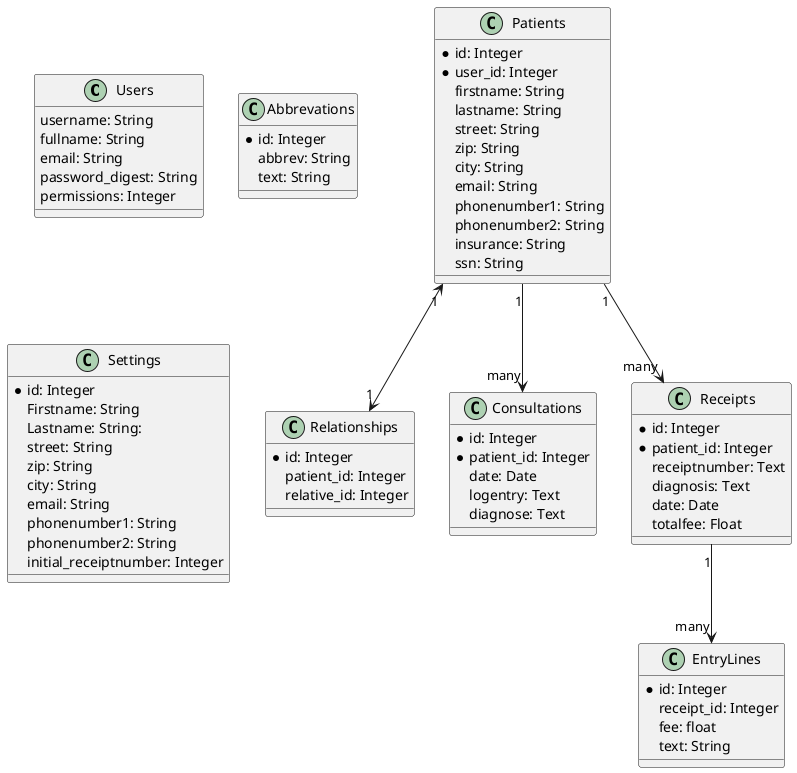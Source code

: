 @startuml
class Users {
      username: String
      fullname: String
      email: String
      password_digest: String
      permissions: Integer
}

class Patients {
      *id: Integer
      *user_id: Integer
      firstname: String
      lastname: String
      street: String
      zip: String
      city: String
      email: String
      phonenumber1: String
      phonenumber2: String
      insurance: String
      ssn: String
}

class Relationships {
      *id: Integer
      patient_id: Integer
      relative_id: Integer
}

class Consultations {
      *id: Integer
      *patient_id: Integer
      date: Date
      logentry: Text
      diagnose: Text
}

class Receipts {
      *id: Integer
      *patient_id: Integer
      receiptnumber: Text
      diagnosis: Text
      date: Date
      totalfee: Float
}

class EntryLines {
      *id: Integer
      receipt_id: Integer
      fee: float
      text: String
}

class Abbrevations {
      *id: Integer
      abbrev: String
      text: String
}

class Settings {
      *id: Integer
      Firstname: String
      Lastname: String:
      street: String
      zip: String
      city: String
      email: String
      phonenumber1: String
      phonenumber2: String
      initial_receiptnumber: Integer
}

Patients "1" <--> "1" Relationships
Patients "1" --> "many" Consultations
Patients "1" --> "many" Receipts
Receipts "1" --> "many" EntryLines

@enduml

